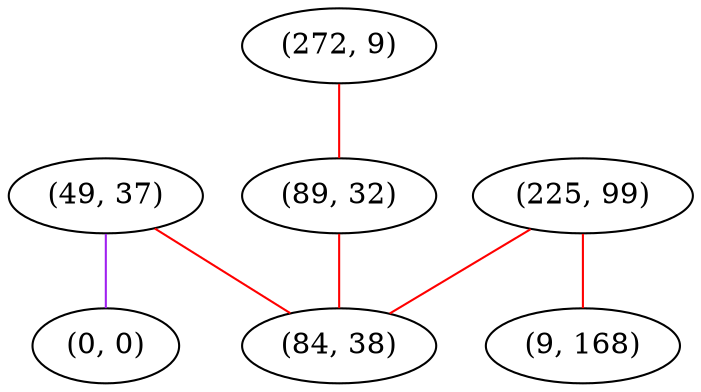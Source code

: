 graph "" {
"(49, 37)";
"(225, 99)";
"(272, 9)";
"(9, 168)";
"(89, 32)";
"(0, 0)";
"(84, 38)";
"(49, 37)" -- "(0, 0)"  [color=purple, key=0, weight=4];
"(49, 37)" -- "(84, 38)"  [color=red, key=0, weight=1];
"(225, 99)" -- "(9, 168)"  [color=red, key=0, weight=1];
"(225, 99)" -- "(84, 38)"  [color=red, key=0, weight=1];
"(272, 9)" -- "(89, 32)"  [color=red, key=0, weight=1];
"(89, 32)" -- "(84, 38)"  [color=red, key=0, weight=1];
}
